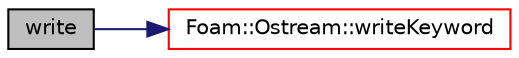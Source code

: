 digraph "write"
{
  bgcolor="transparent";
  edge [fontname="Helvetica",fontsize="10",labelfontname="Helvetica",labelfontsize="10"];
  node [fontname="Helvetica",fontsize="10",shape=record];
  rankdir="LR";
  Node1 [label="write",height=0.2,width=0.4,color="black", fillcolor="grey75", style="filled", fontcolor="black"];
  Node1 -> Node2 [color="midnightblue",fontsize="10",style="solid",fontname="Helvetica"];
  Node2 [label="Foam::Ostream::writeKeyword",height=0.2,width=0.4,color="red",URL="$a01781.html#a3c58b2bb9174ea3c4a5fa58095d1290e",tooltip="Write the keyword followed by an appropriate indentation. "];
}
